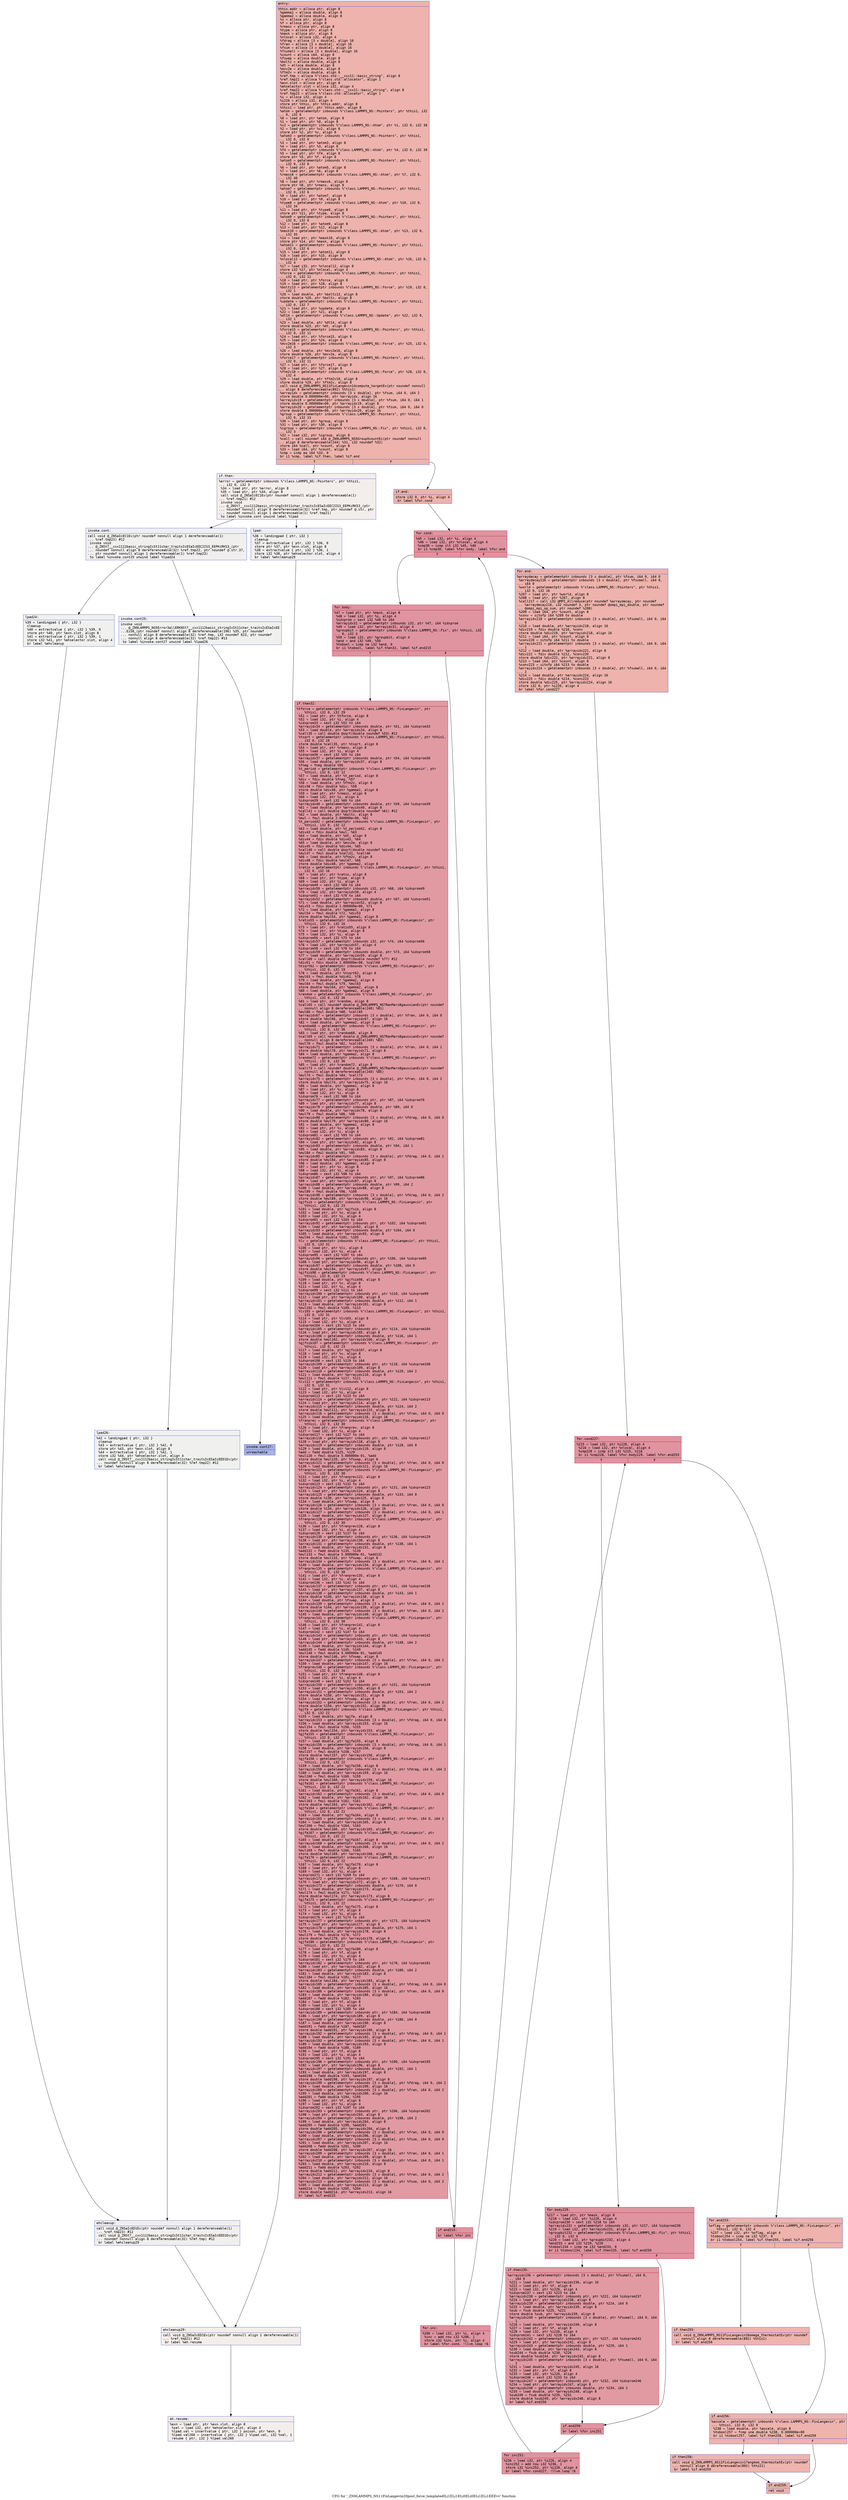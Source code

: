 digraph "CFG for '_ZN9LAMMPS_NS11FixLangevin20post_force_templatedILi1ELi1ELi0ELi0ELi1ELi1EEEvv' function" {
	label="CFG for '_ZN9LAMMPS_NS11FixLangevin20post_force_templatedILi1ELi1ELi0ELi0ELi1ELi1EEEvv' function";

	Node0x55e6b1e642b0 [shape=record,color="#3d50c3ff", style=filled, fillcolor="#d6524470" fontname="Courier",label="{entry:\l|  %this.addr = alloca ptr, align 8\l  %gamma1 = alloca double, align 8\l  %gamma2 = alloca double, align 8\l  %v = alloca ptr, align 8\l  %f = alloca ptr, align 8\l  %rmass = alloca ptr, align 8\l  %type = alloca ptr, align 8\l  %mask = alloca ptr, align 8\l  %nlocal = alloca i32, align 4\l  %fdrag = alloca [3 x double], align 16\l  %fran = alloca [3 x double], align 16\l  %fsum = alloca [3 x double], align 16\l  %fsumall = alloca [3 x double], align 16\l  %count = alloca i64, align 8\l  %fswap = alloca double, align 8\l  %boltz = alloca double, align 8\l  %dt = alloca double, align 8\l  %mvv2e = alloca double, align 8\l  %ftm2v = alloca double, align 8\l  %ref.tmp = alloca %\"class.std::__cxx11::basic_string\", align 8\l  %ref.tmp21 = alloca %\"class.std::allocator\", align 1\l  %exn.slot = alloca ptr, align 8\l  %ehselector.slot = alloca i32, align 4\l  %ref.tmp22 = alloca %\"class.std::__cxx11::basic_string\", align 8\l  %ref.tmp23 = alloca %\"class.std::allocator\", align 1\l  %i = alloca i32, align 4\l  %i226 = alloca i32, align 4\l  store ptr %this, ptr %this.addr, align 8\l  %this1 = load ptr, ptr %this.addr, align 8\l  %atom = getelementptr inbounds %\"class.LAMMPS_NS::Pointers\", ptr %this1, i32\l... 0, i32 6\l  %0 = load ptr, ptr %atom, align 8\l  %1 = load ptr, ptr %0, align 8\l  %v2 = getelementptr inbounds %\"class.LAMMPS_NS::Atom\", ptr %1, i32 0, i32 38\l  %2 = load ptr, ptr %v2, align 8\l  store ptr %2, ptr %v, align 8\l  %atom3 = getelementptr inbounds %\"class.LAMMPS_NS::Pointers\", ptr %this1,\l... i32 0, i32 6\l  %3 = load ptr, ptr %atom3, align 8\l  %4 = load ptr, ptr %3, align 8\l  %f4 = getelementptr inbounds %\"class.LAMMPS_NS::Atom\", ptr %4, i32 0, i32 39\l  %5 = load ptr, ptr %f4, align 8\l  store ptr %5, ptr %f, align 8\l  %atom5 = getelementptr inbounds %\"class.LAMMPS_NS::Pointers\", ptr %this1,\l... i32 0, i32 6\l  %6 = load ptr, ptr %atom5, align 8\l  %7 = load ptr, ptr %6, align 8\l  %rmass6 = getelementptr inbounds %\"class.LAMMPS_NS::Atom\", ptr %7, i32 0,\l... i32 40\l  %8 = load ptr, ptr %rmass6, align 8\l  store ptr %8, ptr %rmass, align 8\l  %atom7 = getelementptr inbounds %\"class.LAMMPS_NS::Pointers\", ptr %this1,\l... i32 0, i32 6\l  %9 = load ptr, ptr %atom7, align 8\l  %10 = load ptr, ptr %9, align 8\l  %type8 = getelementptr inbounds %\"class.LAMMPS_NS::Atom\", ptr %10, i32 0,\l... i32 34\l  %11 = load ptr, ptr %type8, align 8\l  store ptr %11, ptr %type, align 8\l  %atom9 = getelementptr inbounds %\"class.LAMMPS_NS::Pointers\", ptr %this1,\l... i32 0, i32 6\l  %12 = load ptr, ptr %atom9, align 8\l  %13 = load ptr, ptr %12, align 8\l  %mask10 = getelementptr inbounds %\"class.LAMMPS_NS::Atom\", ptr %13, i32 0,\l... i32 35\l  %14 = load ptr, ptr %mask10, align 8\l  store ptr %14, ptr %mask, align 8\l  %atom11 = getelementptr inbounds %\"class.LAMMPS_NS::Pointers\", ptr %this1,\l... i32 0, i32 6\l  %15 = load ptr, ptr %atom11, align 8\l  %16 = load ptr, ptr %15, align 8\l  %nlocal12 = getelementptr inbounds %\"class.LAMMPS_NS::Atom\", ptr %16, i32 0,\l... i32 4\l  %17 = load i32, ptr %nlocal12, align 8\l  store i32 %17, ptr %nlocal, align 4\l  %force = getelementptr inbounds %\"class.LAMMPS_NS::Pointers\", ptr %this1,\l... i32 0, i32 11\l  %18 = load ptr, ptr %force, align 8\l  %19 = load ptr, ptr %18, align 8\l  %boltz13 = getelementptr inbounds %\"class.LAMMPS_NS::Force\", ptr %19, i32 0,\l... i32 1\l  %20 = load double, ptr %boltz13, align 8\l  store double %20, ptr %boltz, align 8\l  %update = getelementptr inbounds %\"class.LAMMPS_NS::Pointers\", ptr %this1,\l... i32 0, i32 7\l  %21 = load ptr, ptr %update, align 8\l  %22 = load ptr, ptr %21, align 8\l  %dt14 = getelementptr inbounds %\"class.LAMMPS_NS::Update\", ptr %22, i32 0,\l... i32 1\l  %23 = load double, ptr %dt14, align 8\l  store double %23, ptr %dt, align 8\l  %force15 = getelementptr inbounds %\"class.LAMMPS_NS::Pointers\", ptr %this1,\l... i32 0, i32 11\l  %24 = load ptr, ptr %force15, align 8\l  %25 = load ptr, ptr %24, align 8\l  %mvv2e16 = getelementptr inbounds %\"class.LAMMPS_NS::Force\", ptr %25, i32 0,\l... i32 3\l  %26 = load double, ptr %mvv2e16, align 8\l  store double %26, ptr %mvv2e, align 8\l  %force17 = getelementptr inbounds %\"class.LAMMPS_NS::Pointers\", ptr %this1,\l... i32 0, i32 11\l  %27 = load ptr, ptr %force17, align 8\l  %28 = load ptr, ptr %27, align 8\l  %ftm2v18 = getelementptr inbounds %\"class.LAMMPS_NS::Force\", ptr %28, i32 0,\l... i32 4\l  %29 = load double, ptr %ftm2v18, align 8\l  store double %29, ptr %ftm2v, align 8\l  call void @_ZN9LAMMPS_NS11FixLangevin14compute_targetEv(ptr noundef nonnull\l... align 8 dereferenceable(892) %this1)\l  %arrayidx = getelementptr inbounds [3 x double], ptr %fsum, i64 0, i64 2\l  store double 0.000000e+00, ptr %arrayidx, align 16\l  %arrayidx19 = getelementptr inbounds [3 x double], ptr %fsum, i64 0, i64 1\l  store double 0.000000e+00, ptr %arrayidx19, align 8\l  %arrayidx20 = getelementptr inbounds [3 x double], ptr %fsum, i64 0, i64 0\l  store double 0.000000e+00, ptr %arrayidx20, align 16\l  %group = getelementptr inbounds %\"class.LAMMPS_NS::Pointers\", ptr %this1,\l... i32 0, i32 13\l  %30 = load ptr, ptr %group, align 8\l  %31 = load ptr, ptr %30, align 8\l  %igroup = getelementptr inbounds %\"class.LAMMPS_NS::Fix\", ptr %this1, i32 0,\l... i32 3\l  %32 = load i32, ptr %igroup, align 8\l  %call = call noundef i64 @_ZN9LAMMPS_NS5Group5countEi(ptr noundef nonnull\l... align 8 dereferenceable(244) %31, i32 noundef %32)\l  store i64 %call, ptr %count, align 8\l  %33 = load i64, ptr %count, align 8\l  %cmp = icmp eq i64 %33, 0\l  br i1 %cmp, label %if.then, label %if.end\l|{<s0>T|<s1>F}}"];
	Node0x55e6b1e642b0:s0 -> Node0x55e6b1e6adf0[tooltip="entry -> if.then\nProbability 0.00%" ];
	Node0x55e6b1e642b0:s1 -> Node0x55e6b1e6ae60[tooltip="entry -> if.end\nProbability 100.00%" ];
	Node0x55e6b1e6adf0 [shape=record,color="#3d50c3ff", style=filled, fillcolor="#e5d8d170" fontname="Courier",label="{if.then:\l|  %error = getelementptr inbounds %\"class.LAMMPS_NS::Pointers\", ptr %this1,\l... i32 0, i32 3\l  %34 = load ptr, ptr %error, align 8\l  %35 = load ptr, ptr %34, align 8\l  call void @_ZNSaIcEC1Ev(ptr noundef nonnull align 1 dereferenceable(1)\l... %ref.tmp21) #12\l  invoke void\l... @_ZNSt7__cxx1112basic_stringIcSt11char_traitsIcESaIcEEC2IS3_EEPKcRKS3_(ptr\l... noundef nonnull align 8 dereferenceable(32) %ref.tmp, ptr noundef @.str, ptr\l... noundef nonnull align 1 dereferenceable(1) %ref.tmp21)\l          to label %invoke.cont unwind label %lpad\l}"];
	Node0x55e6b1e6adf0 -> Node0x55e6b1e6b2e0[tooltip="if.then -> invoke.cont\nProbability 50.00%" ];
	Node0x55e6b1e6adf0 -> Node0x55e6b1e6b330[tooltip="if.then -> lpad\nProbability 50.00%" ];
	Node0x55e6b1e6b2e0 [shape=record,color="#3d50c3ff", style=filled, fillcolor="#e0dbd870" fontname="Courier",label="{invoke.cont:\l|  call void @_ZNSaIcEC1Ev(ptr noundef nonnull align 1 dereferenceable(1)\l... %ref.tmp23) #12\l  invoke void\l... @_ZNSt7__cxx1112basic_stringIcSt11char_traitsIcESaIcEEC2IS3_EEPKcRKS3_(ptr\l... noundef nonnull align 8 dereferenceable(32) %ref.tmp22, ptr noundef @.str.37,\l... ptr noundef nonnull align 1 dereferenceable(1) %ref.tmp23)\l          to label %invoke.cont25 unwind label %lpad24\l}"];
	Node0x55e6b1e6b2e0 -> Node0x55e6b1e6b620[tooltip="invoke.cont -> invoke.cont25\nProbability 50.00%" ];
	Node0x55e6b1e6b2e0 -> Node0x55e6b1e6b670[tooltip="invoke.cont -> lpad24\nProbability 50.00%" ];
	Node0x55e6b1e6b620 [shape=record,color="#3d50c3ff", style=filled, fillcolor="#dedcdb70" fontname="Courier",label="{invoke.cont25:\l|  invoke void\l... @_ZN9LAMMPS_NS5Error3allERKNSt7__cxx1112basic_stringIcSt11char_traitsIcESaIcEE\l...EiS8_(ptr noundef nonnull align 8 dereferenceable(196) %35, ptr noundef\l... nonnull align 8 dereferenceable(32) %ref.tmp, i32 noundef 623, ptr noundef\l... nonnull align 8 dereferenceable(32) %ref.tmp22) #13\l          to label %invoke.cont27 unwind label %lpad26\l}"];
	Node0x55e6b1e6b620 -> Node0x55e6b1e6b5d0[tooltip="invoke.cont25 -> invoke.cont27\nProbability 0.00%" ];
	Node0x55e6b1e6b620 -> Node0x55e6b1e6b8a0[tooltip="invoke.cont25 -> lpad26\nProbability 100.00%" ];
	Node0x55e6b1e6b5d0 [shape=record,color="#3d50c3ff", style=filled, fillcolor="#3d50c370" fontname="Courier",label="{invoke.cont27:\l|  unreachable\l}"];
	Node0x55e6b1e6b330 [shape=record,color="#3d50c3ff", style=filled, fillcolor="#e0dbd870" fontname="Courier",label="{lpad:\l|  %36 = landingpad \{ ptr, i32 \}\l          cleanup\l  %37 = extractvalue \{ ptr, i32 \} %36, 0\l  store ptr %37, ptr %exn.slot, align 8\l  %38 = extractvalue \{ ptr, i32 \} %36, 1\l  store i32 %38, ptr %ehselector.slot, align 4\l  br label %ehcleanup29\l}"];
	Node0x55e6b1e6b330 -> Node0x55e6b1e6bda0[tooltip="lpad -> ehcleanup29\nProbability 100.00%" ];
	Node0x55e6b1e6b670 [shape=record,color="#3d50c3ff", style=filled, fillcolor="#dedcdb70" fontname="Courier",label="{lpad24:\l|  %39 = landingpad \{ ptr, i32 \}\l          cleanup\l  %40 = extractvalue \{ ptr, i32 \} %39, 0\l  store ptr %40, ptr %exn.slot, align 8\l  %41 = extractvalue \{ ptr, i32 \} %39, 1\l  store i32 %41, ptr %ehselector.slot, align 4\l  br label %ehcleanup\l}"];
	Node0x55e6b1e6b670 -> Node0x55e6b1e6c0f0[tooltip="lpad24 -> ehcleanup\nProbability 100.00%" ];
	Node0x55e6b1e6b8a0 [shape=record,color="#3d50c3ff", style=filled, fillcolor="#dedcdb70" fontname="Courier",label="{lpad26:\l|  %42 = landingpad \{ ptr, i32 \}\l          cleanup\l  %43 = extractvalue \{ ptr, i32 \} %42, 0\l  store ptr %43, ptr %exn.slot, align 8\l  %44 = extractvalue \{ ptr, i32 \} %42, 1\l  store i32 %44, ptr %ehselector.slot, align 4\l  call void @_ZNSt7__cxx1112basic_stringIcSt11char_traitsIcESaIcEED1Ev(ptr\l... noundef nonnull align 8 dereferenceable(32) %ref.tmp22) #12\l  br label %ehcleanup\l}"];
	Node0x55e6b1e6b8a0 -> Node0x55e6b1e6c0f0[tooltip="lpad26 -> ehcleanup\nProbability 100.00%" ];
	Node0x55e6b1e6c0f0 [shape=record,color="#3d50c3ff", style=filled, fillcolor="#e0dbd870" fontname="Courier",label="{ehcleanup:\l|  call void @_ZNSaIcED1Ev(ptr noundef nonnull align 1 dereferenceable(1)\l... %ref.tmp23) #12\l  call void @_ZNSt7__cxx1112basic_stringIcSt11char_traitsIcESaIcEED1Ev(ptr\l... noundef nonnull align 8 dereferenceable(32) %ref.tmp) #12\l  br label %ehcleanup29\l}"];
	Node0x55e6b1e6c0f0 -> Node0x55e6b1e6bda0[tooltip="ehcleanup -> ehcleanup29\nProbability 100.00%" ];
	Node0x55e6b1e6bda0 [shape=record,color="#3d50c3ff", style=filled, fillcolor="#e5d8d170" fontname="Courier",label="{ehcleanup29:\l|  call void @_ZNSaIcED1Ev(ptr noundef nonnull align 1 dereferenceable(1)\l... %ref.tmp21) #12\l  br label %eh.resume\l}"];
	Node0x55e6b1e6bda0 -> Node0x55e6b1e6c9a0[tooltip="ehcleanup29 -> eh.resume\nProbability 100.00%" ];
	Node0x55e6b1e6ae60 [shape=record,color="#3d50c3ff", style=filled, fillcolor="#d6524470" fontname="Courier",label="{if.end:\l|  store i32 0, ptr %i, align 4\l  br label %for.cond\l}"];
	Node0x55e6b1e6ae60 -> Node0x55e6b1e6cb00[tooltip="if.end -> for.cond\nProbability 100.00%" ];
	Node0x55e6b1e6cb00 [shape=record,color="#b70d28ff", style=filled, fillcolor="#b70d2870" fontname="Courier",label="{for.cond:\l|  %45 = load i32, ptr %i, align 4\l  %46 = load i32, ptr %nlocal, align 4\l  %cmp30 = icmp slt i32 %45, %46\l  br i1 %cmp30, label %for.body, label %for.end\l|{<s0>T|<s1>F}}"];
	Node0x55e6b1e6cb00:s0 -> Node0x55e6b1e6cd80[tooltip="for.cond -> for.body\nProbability 96.88%" ];
	Node0x55e6b1e6cb00:s1 -> Node0x55e6b1e6ce00[tooltip="for.cond -> for.end\nProbability 3.12%" ];
	Node0x55e6b1e6cd80 [shape=record,color="#b70d28ff", style=filled, fillcolor="#b70d2870" fontname="Courier",label="{for.body:\l|  %47 = load ptr, ptr %mask, align 8\l  %48 = load i32, ptr %i, align 4\l  %idxprom = sext i32 %48 to i64\l  %arrayidx31 = getelementptr inbounds i32, ptr %47, i64 %idxprom\l  %49 = load i32, ptr %arrayidx31, align 4\l  %groupbit = getelementptr inbounds %\"class.LAMMPS_NS::Fix\", ptr %this1, i32\l... 0, i32 4\l  %50 = load i32, ptr %groupbit, align 4\l  %and = and i32 %49, %50\l  %tobool = icmp ne i32 %and, 0\l  br i1 %tobool, label %if.then32, label %if.end215\l|{<s0>T|<s1>F}}"];
	Node0x55e6b1e6cd80:s0 -> Node0x55e6b1e6dce0[tooltip="for.body -> if.then32\nProbability 62.50%" ];
	Node0x55e6b1e6cd80:s1 -> Node0x55e6b1e6dd60[tooltip="for.body -> if.end215\nProbability 37.50%" ];
	Node0x55e6b1e6dce0 [shape=record,color="#b70d28ff", style=filled, fillcolor="#bb1b2c70" fontname="Courier",label="{if.then32:\l|  %tforce = getelementptr inbounds %\"class.LAMMPS_NS::FixLangevin\", ptr\l... %this1, i32 0, i32 29\l  %51 = load ptr, ptr %tforce, align 8\l  %52 = load i32, ptr %i, align 4\l  %idxprom33 = sext i32 %52 to i64\l  %arrayidx34 = getelementptr inbounds double, ptr %51, i64 %idxprom33\l  %53 = load double, ptr %arrayidx34, align 8\l  %call35 = call double @sqrt(double noundef %53) #12\l  %tsqrt = getelementptr inbounds %\"class.LAMMPS_NS::FixLangevin\", ptr %this1,\l... i32 0, i32 19\l  store double %call35, ptr %tsqrt, align 8\l  %54 = load ptr, ptr %rmass, align 8\l  %55 = load i32, ptr %i, align 4\l  %idxprom36 = sext i32 %55 to i64\l  %arrayidx37 = getelementptr inbounds double, ptr %54, i64 %idxprom36\l  %56 = load double, ptr %arrayidx37, align 8\l  %fneg = fneg double %56\l  %t_period = getelementptr inbounds %\"class.LAMMPS_NS::FixLangevin\", ptr\l... %this1, i32 0, i32 12\l  %57 = load double, ptr %t_period, align 8\l  %div = fdiv double %fneg, %57\l  %58 = load double, ptr %ftm2v, align 8\l  %div38 = fdiv double %div, %58\l  store double %div38, ptr %gamma1, align 8\l  %59 = load ptr, ptr %rmass, align 8\l  %60 = load i32, ptr %i, align 4\l  %idxprom39 = sext i32 %60 to i64\l  %arrayidx40 = getelementptr inbounds double, ptr %59, i64 %idxprom39\l  %61 = load double, ptr %arrayidx40, align 8\l  %call41 = call double @sqrt(double noundef %61) #12\l  %62 = load double, ptr %boltz, align 8\l  %mul = fmul double 2.000000e+00, %62\l  %t_period42 = getelementptr inbounds %\"class.LAMMPS_NS::FixLangevin\", ptr\l... %this1, i32 0, i32 12\l  %63 = load double, ptr %t_period42, align 8\l  %div43 = fdiv double %mul, %63\l  %64 = load double, ptr %dt, align 8\l  %div44 = fdiv double %div43, %64\l  %65 = load double, ptr %mvv2e, align 8\l  %div45 = fdiv double %div44, %65\l  %call46 = call double @sqrt(double noundef %div45) #12\l  %mul47 = fmul double %call41, %call46\l  %66 = load double, ptr %ftm2v, align 8\l  %div48 = fdiv double %mul47, %66\l  store double %div48, ptr %gamma2, align 8\l  %ratio = getelementptr inbounds %\"class.LAMMPS_NS::FixLangevin\", ptr %this1,\l... i32 0, i32 16\l  %67 = load ptr, ptr %ratio, align 8\l  %68 = load ptr, ptr %type, align 8\l  %69 = load i32, ptr %i, align 4\l  %idxprom49 = sext i32 %69 to i64\l  %arrayidx50 = getelementptr inbounds i32, ptr %68, i64 %idxprom49\l  %70 = load i32, ptr %arrayidx50, align 4\l  %idxprom51 = sext i32 %70 to i64\l  %arrayidx52 = getelementptr inbounds double, ptr %67, i64 %idxprom51\l  %71 = load double, ptr %arrayidx52, align 8\l  %div53 = fdiv double 1.000000e+00, %71\l  %72 = load double, ptr %gamma1, align 8\l  %mul54 = fmul double %72, %div53\l  store double %mul54, ptr %gamma1, align 8\l  %ratio55 = getelementptr inbounds %\"class.LAMMPS_NS::FixLangevin\", ptr\l... %this1, i32 0, i32 16\l  %73 = load ptr, ptr %ratio55, align 8\l  %74 = load ptr, ptr %type, align 8\l  %75 = load i32, ptr %i, align 4\l  %idxprom56 = sext i32 %75 to i64\l  %arrayidx57 = getelementptr inbounds i32, ptr %74, i64 %idxprom56\l  %76 = load i32, ptr %arrayidx57, align 4\l  %idxprom58 = sext i32 %76 to i64\l  %arrayidx59 = getelementptr inbounds double, ptr %73, i64 %idxprom58\l  %77 = load double, ptr %arrayidx59, align 8\l  %call60 = call double @sqrt(double noundef %77) #12\l  %div61 = fdiv double 1.000000e+00, %call60\l  %tsqrt62 = getelementptr inbounds %\"class.LAMMPS_NS::FixLangevin\", ptr\l... %this1, i32 0, i32 19\l  %78 = load double, ptr %tsqrt62, align 8\l  %mul63 = fmul double %div61, %78\l  %79 = load double, ptr %gamma2, align 8\l  %mul64 = fmul double %79, %mul63\l  store double %mul64, ptr %gamma2, align 8\l  %80 = load double, ptr %gamma2, align 8\l  %random = getelementptr inbounds %\"class.LAMMPS_NS::FixLangevin\", ptr\l... %this1, i32 0, i32 36\l  %81 = load ptr, ptr %random, align 8\l  %call65 = call noundef double @_ZN9LAMMPS_NS7RanMars8gaussianEv(ptr noundef\l... nonnull align 8 dereferenceable(240) %81)\l  %mul66 = fmul double %80, %call65\l  %arrayidx67 = getelementptr inbounds [3 x double], ptr %fran, i64 0, i64 0\l  store double %mul66, ptr %arrayidx67, align 16\l  %82 = load double, ptr %gamma2, align 8\l  %random68 = getelementptr inbounds %\"class.LAMMPS_NS::FixLangevin\", ptr\l... %this1, i32 0, i32 36\l  %83 = load ptr, ptr %random68, align 8\l  %call69 = call noundef double @_ZN9LAMMPS_NS7RanMars8gaussianEv(ptr noundef\l... nonnull align 8 dereferenceable(240) %83)\l  %mul70 = fmul double %82, %call69\l  %arrayidx71 = getelementptr inbounds [3 x double], ptr %fran, i64 0, i64 1\l  store double %mul70, ptr %arrayidx71, align 8\l  %84 = load double, ptr %gamma2, align 8\l  %random72 = getelementptr inbounds %\"class.LAMMPS_NS::FixLangevin\", ptr\l... %this1, i32 0, i32 36\l  %85 = load ptr, ptr %random72, align 8\l  %call73 = call noundef double @_ZN9LAMMPS_NS7RanMars8gaussianEv(ptr noundef\l... nonnull align 8 dereferenceable(240) %85)\l  %mul74 = fmul double %84, %call73\l  %arrayidx75 = getelementptr inbounds [3 x double], ptr %fran, i64 0, i64 2\l  store double %mul74, ptr %arrayidx75, align 16\l  %86 = load double, ptr %gamma1, align 8\l  %87 = load ptr, ptr %v, align 8\l  %88 = load i32, ptr %i, align 4\l  %idxprom76 = sext i32 %88 to i64\l  %arrayidx77 = getelementptr inbounds ptr, ptr %87, i64 %idxprom76\l  %89 = load ptr, ptr %arrayidx77, align 8\l  %arrayidx78 = getelementptr inbounds double, ptr %89, i64 0\l  %90 = load double, ptr %arrayidx78, align 8\l  %mul79 = fmul double %86, %90\l  %arrayidx80 = getelementptr inbounds [3 x double], ptr %fdrag, i64 0, i64 0\l  store double %mul79, ptr %arrayidx80, align 16\l  %91 = load double, ptr %gamma1, align 8\l  %92 = load ptr, ptr %v, align 8\l  %93 = load i32, ptr %i, align 4\l  %idxprom81 = sext i32 %93 to i64\l  %arrayidx82 = getelementptr inbounds ptr, ptr %92, i64 %idxprom81\l  %94 = load ptr, ptr %arrayidx82, align 8\l  %arrayidx83 = getelementptr inbounds double, ptr %94, i64 1\l  %95 = load double, ptr %arrayidx83, align 8\l  %mul84 = fmul double %91, %95\l  %arrayidx85 = getelementptr inbounds [3 x double], ptr %fdrag, i64 0, i64 1\l  store double %mul84, ptr %arrayidx85, align 8\l  %96 = load double, ptr %gamma1, align 8\l  %97 = load ptr, ptr %v, align 8\l  %98 = load i32, ptr %i, align 4\l  %idxprom86 = sext i32 %98 to i64\l  %arrayidx87 = getelementptr inbounds ptr, ptr %97, i64 %idxprom86\l  %99 = load ptr, ptr %arrayidx87, align 8\l  %arrayidx88 = getelementptr inbounds double, ptr %99, i64 2\l  %100 = load double, ptr %arrayidx88, align 8\l  %mul89 = fmul double %96, %100\l  %arrayidx90 = getelementptr inbounds [3 x double], ptr %fdrag, i64 0, i64 2\l  store double %mul89, ptr %arrayidx90, align 16\l  %gjfsib = getelementptr inbounds %\"class.LAMMPS_NS::FixLangevin\", ptr\l... %this1, i32 0, i32 23\l  %101 = load double, ptr %gjfsib, align 8\l  %102 = load ptr, ptr %v, align 8\l  %103 = load i32, ptr %i, align 4\l  %idxprom91 = sext i32 %103 to i64\l  %arrayidx92 = getelementptr inbounds ptr, ptr %102, i64 %idxprom91\l  %104 = load ptr, ptr %arrayidx92, align 8\l  %arrayidx93 = getelementptr inbounds double, ptr %104, i64 0\l  %105 = load double, ptr %arrayidx93, align 8\l  %mul94 = fmul double %101, %105\l  %lv = getelementptr inbounds %\"class.LAMMPS_NS::FixLangevin\", ptr %this1,\l... i32 0, i32 31\l  %106 = load ptr, ptr %lv, align 8\l  %107 = load i32, ptr %i, align 4\l  %idxprom95 = sext i32 %107 to i64\l  %arrayidx96 = getelementptr inbounds ptr, ptr %106, i64 %idxprom95\l  %108 = load ptr, ptr %arrayidx96, align 8\l  %arrayidx97 = getelementptr inbounds double, ptr %108, i64 0\l  store double %mul94, ptr %arrayidx97, align 8\l  %gjfsib98 = getelementptr inbounds %\"class.LAMMPS_NS::FixLangevin\", ptr\l... %this1, i32 0, i32 23\l  %109 = load double, ptr %gjfsib98, align 8\l  %110 = load ptr, ptr %v, align 8\l  %111 = load i32, ptr %i, align 4\l  %idxprom99 = sext i32 %111 to i64\l  %arrayidx100 = getelementptr inbounds ptr, ptr %110, i64 %idxprom99\l  %112 = load ptr, ptr %arrayidx100, align 8\l  %arrayidx101 = getelementptr inbounds double, ptr %112, i64 1\l  %113 = load double, ptr %arrayidx101, align 8\l  %mul102 = fmul double %109, %113\l  %lv103 = getelementptr inbounds %\"class.LAMMPS_NS::FixLangevin\", ptr %this1,\l... i32 0, i32 31\l  %114 = load ptr, ptr %lv103, align 8\l  %115 = load i32, ptr %i, align 4\l  %idxprom104 = sext i32 %115 to i64\l  %arrayidx105 = getelementptr inbounds ptr, ptr %114, i64 %idxprom104\l  %116 = load ptr, ptr %arrayidx105, align 8\l  %arrayidx106 = getelementptr inbounds double, ptr %116, i64 1\l  store double %mul102, ptr %arrayidx106, align 8\l  %gjfsib107 = getelementptr inbounds %\"class.LAMMPS_NS::FixLangevin\", ptr\l... %this1, i32 0, i32 23\l  %117 = load double, ptr %gjfsib107, align 8\l  %118 = load ptr, ptr %v, align 8\l  %119 = load i32, ptr %i, align 4\l  %idxprom108 = sext i32 %119 to i64\l  %arrayidx109 = getelementptr inbounds ptr, ptr %118, i64 %idxprom108\l  %120 = load ptr, ptr %arrayidx109, align 8\l  %arrayidx110 = getelementptr inbounds double, ptr %120, i64 2\l  %121 = load double, ptr %arrayidx110, align 8\l  %mul111 = fmul double %117, %121\l  %lv112 = getelementptr inbounds %\"class.LAMMPS_NS::FixLangevin\", ptr %this1,\l... i32 0, i32 31\l  %122 = load ptr, ptr %lv112, align 8\l  %123 = load i32, ptr %i, align 4\l  %idxprom113 = sext i32 %123 to i64\l  %arrayidx114 = getelementptr inbounds ptr, ptr %122, i64 %idxprom113\l  %124 = load ptr, ptr %arrayidx114, align 8\l  %arrayidx115 = getelementptr inbounds double, ptr %124, i64 2\l  store double %mul111, ptr %arrayidx115, align 8\l  %arrayidx116 = getelementptr inbounds [3 x double], ptr %fran, i64 0, i64 0\l  %125 = load double, ptr %arrayidx116, align 16\l  %franprev = getelementptr inbounds %\"class.LAMMPS_NS::FixLangevin\", ptr\l... %this1, i32 0, i32 30\l  %126 = load ptr, ptr %franprev, align 8\l  %127 = load i32, ptr %i, align 4\l  %idxprom117 = sext i32 %127 to i64\l  %arrayidx118 = getelementptr inbounds ptr, ptr %126, i64 %idxprom117\l  %128 = load ptr, ptr %arrayidx118, align 8\l  %arrayidx119 = getelementptr inbounds double, ptr %128, i64 0\l  %129 = load double, ptr %arrayidx119, align 8\l  %add = fadd double %125, %129\l  %mul120 = fmul double 5.000000e-01, %add\l  store double %mul120, ptr %fswap, align 8\l  %arrayidx121 = getelementptr inbounds [3 x double], ptr %fran, i64 0, i64 0\l  %130 = load double, ptr %arrayidx121, align 16\l  %franprev122 = getelementptr inbounds %\"class.LAMMPS_NS::FixLangevin\", ptr\l... %this1, i32 0, i32 30\l  %131 = load ptr, ptr %franprev122, align 8\l  %132 = load i32, ptr %i, align 4\l  %idxprom123 = sext i32 %132 to i64\l  %arrayidx124 = getelementptr inbounds ptr, ptr %131, i64 %idxprom123\l  %133 = load ptr, ptr %arrayidx124, align 8\l  %arrayidx125 = getelementptr inbounds double, ptr %133, i64 0\l  store double %130, ptr %arrayidx125, align 8\l  %134 = load double, ptr %fswap, align 8\l  %arrayidx126 = getelementptr inbounds [3 x double], ptr %fran, i64 0, i64 0\l  store double %134, ptr %arrayidx126, align 16\l  %arrayidx127 = getelementptr inbounds [3 x double], ptr %fran, i64 0, i64 1\l  %135 = load double, ptr %arrayidx127, align 8\l  %franprev128 = getelementptr inbounds %\"class.LAMMPS_NS::FixLangevin\", ptr\l... %this1, i32 0, i32 30\l  %136 = load ptr, ptr %franprev128, align 8\l  %137 = load i32, ptr %i, align 4\l  %idxprom129 = sext i32 %137 to i64\l  %arrayidx130 = getelementptr inbounds ptr, ptr %136, i64 %idxprom129\l  %138 = load ptr, ptr %arrayidx130, align 8\l  %arrayidx131 = getelementptr inbounds double, ptr %138, i64 1\l  %139 = load double, ptr %arrayidx131, align 8\l  %add132 = fadd double %135, %139\l  %mul133 = fmul double 5.000000e-01, %add132\l  store double %mul133, ptr %fswap, align 8\l  %arrayidx134 = getelementptr inbounds [3 x double], ptr %fran, i64 0, i64 1\l  %140 = load double, ptr %arrayidx134, align 8\l  %franprev135 = getelementptr inbounds %\"class.LAMMPS_NS::FixLangevin\", ptr\l... %this1, i32 0, i32 30\l  %141 = load ptr, ptr %franprev135, align 8\l  %142 = load i32, ptr %i, align 4\l  %idxprom136 = sext i32 %142 to i64\l  %arrayidx137 = getelementptr inbounds ptr, ptr %141, i64 %idxprom136\l  %143 = load ptr, ptr %arrayidx137, align 8\l  %arrayidx138 = getelementptr inbounds double, ptr %143, i64 1\l  store double %140, ptr %arrayidx138, align 8\l  %144 = load double, ptr %fswap, align 8\l  %arrayidx139 = getelementptr inbounds [3 x double], ptr %fran, i64 0, i64 1\l  store double %144, ptr %arrayidx139, align 8\l  %arrayidx140 = getelementptr inbounds [3 x double], ptr %fran, i64 0, i64 2\l  %145 = load double, ptr %arrayidx140, align 16\l  %franprev141 = getelementptr inbounds %\"class.LAMMPS_NS::FixLangevin\", ptr\l... %this1, i32 0, i32 30\l  %146 = load ptr, ptr %franprev141, align 8\l  %147 = load i32, ptr %i, align 4\l  %idxprom142 = sext i32 %147 to i64\l  %arrayidx143 = getelementptr inbounds ptr, ptr %146, i64 %idxprom142\l  %148 = load ptr, ptr %arrayidx143, align 8\l  %arrayidx144 = getelementptr inbounds double, ptr %148, i64 2\l  %149 = load double, ptr %arrayidx144, align 8\l  %add145 = fadd double %145, %149\l  %mul146 = fmul double 5.000000e-01, %add145\l  store double %mul146, ptr %fswap, align 8\l  %arrayidx147 = getelementptr inbounds [3 x double], ptr %fran, i64 0, i64 2\l  %150 = load double, ptr %arrayidx147, align 16\l  %franprev148 = getelementptr inbounds %\"class.LAMMPS_NS::FixLangevin\", ptr\l... %this1, i32 0, i32 30\l  %151 = load ptr, ptr %franprev148, align 8\l  %152 = load i32, ptr %i, align 4\l  %idxprom149 = sext i32 %152 to i64\l  %arrayidx150 = getelementptr inbounds ptr, ptr %151, i64 %idxprom149\l  %153 = load ptr, ptr %arrayidx150, align 8\l  %arrayidx151 = getelementptr inbounds double, ptr %153, i64 2\l  store double %150, ptr %arrayidx151, align 8\l  %154 = load double, ptr %fswap, align 8\l  %arrayidx152 = getelementptr inbounds [3 x double], ptr %fran, i64 0, i64 2\l  store double %154, ptr %arrayidx152, align 16\l  %gjfa = getelementptr inbounds %\"class.LAMMPS_NS::FixLangevin\", ptr %this1,\l... i32 0, i32 22\l  %155 = load double, ptr %gjfa, align 8\l  %arrayidx153 = getelementptr inbounds [3 x double], ptr %fdrag, i64 0, i64 0\l  %156 = load double, ptr %arrayidx153, align 16\l  %mul154 = fmul double %156, %155\l  store double %mul154, ptr %arrayidx153, align 16\l  %gjfa155 = getelementptr inbounds %\"class.LAMMPS_NS::FixLangevin\", ptr\l... %this1, i32 0, i32 22\l  %157 = load double, ptr %gjfa155, align 8\l  %arrayidx156 = getelementptr inbounds [3 x double], ptr %fdrag, i64 0, i64 1\l  %158 = load double, ptr %arrayidx156, align 8\l  %mul157 = fmul double %158, %157\l  store double %mul157, ptr %arrayidx156, align 8\l  %gjfa158 = getelementptr inbounds %\"class.LAMMPS_NS::FixLangevin\", ptr\l... %this1, i32 0, i32 22\l  %159 = load double, ptr %gjfa158, align 8\l  %arrayidx159 = getelementptr inbounds [3 x double], ptr %fdrag, i64 0, i64 2\l  %160 = load double, ptr %arrayidx159, align 16\l  %mul160 = fmul double %160, %159\l  store double %mul160, ptr %arrayidx159, align 16\l  %gjfa161 = getelementptr inbounds %\"class.LAMMPS_NS::FixLangevin\", ptr\l... %this1, i32 0, i32 22\l  %161 = load double, ptr %gjfa161, align 8\l  %arrayidx162 = getelementptr inbounds [3 x double], ptr %fran, i64 0, i64 0\l  %162 = load double, ptr %arrayidx162, align 16\l  %mul163 = fmul double %162, %161\l  store double %mul163, ptr %arrayidx162, align 16\l  %gjfa164 = getelementptr inbounds %\"class.LAMMPS_NS::FixLangevin\", ptr\l... %this1, i32 0, i32 22\l  %163 = load double, ptr %gjfa164, align 8\l  %arrayidx165 = getelementptr inbounds [3 x double], ptr %fran, i64 0, i64 1\l  %164 = load double, ptr %arrayidx165, align 8\l  %mul166 = fmul double %164, %163\l  store double %mul166, ptr %arrayidx165, align 8\l  %gjfa167 = getelementptr inbounds %\"class.LAMMPS_NS::FixLangevin\", ptr\l... %this1, i32 0, i32 22\l  %165 = load double, ptr %gjfa167, align 8\l  %arrayidx168 = getelementptr inbounds [3 x double], ptr %fran, i64 0, i64 2\l  %166 = load double, ptr %arrayidx168, align 16\l  %mul169 = fmul double %166, %165\l  store double %mul169, ptr %arrayidx168, align 16\l  %gjfa170 = getelementptr inbounds %\"class.LAMMPS_NS::FixLangevin\", ptr\l... %this1, i32 0, i32 22\l  %167 = load double, ptr %gjfa170, align 8\l  %168 = load ptr, ptr %f, align 8\l  %169 = load i32, ptr %i, align 4\l  %idxprom171 = sext i32 %169 to i64\l  %arrayidx172 = getelementptr inbounds ptr, ptr %168, i64 %idxprom171\l  %170 = load ptr, ptr %arrayidx172, align 8\l  %arrayidx173 = getelementptr inbounds double, ptr %170, i64 0\l  %171 = load double, ptr %arrayidx173, align 8\l  %mul174 = fmul double %171, %167\l  store double %mul174, ptr %arrayidx173, align 8\l  %gjfa175 = getelementptr inbounds %\"class.LAMMPS_NS::FixLangevin\", ptr\l... %this1, i32 0, i32 22\l  %172 = load double, ptr %gjfa175, align 8\l  %173 = load ptr, ptr %f, align 8\l  %174 = load i32, ptr %i, align 4\l  %idxprom176 = sext i32 %174 to i64\l  %arrayidx177 = getelementptr inbounds ptr, ptr %173, i64 %idxprom176\l  %175 = load ptr, ptr %arrayidx177, align 8\l  %arrayidx178 = getelementptr inbounds double, ptr %175, i64 1\l  %176 = load double, ptr %arrayidx178, align 8\l  %mul179 = fmul double %176, %172\l  store double %mul179, ptr %arrayidx178, align 8\l  %gjfa180 = getelementptr inbounds %\"class.LAMMPS_NS::FixLangevin\", ptr\l... %this1, i32 0, i32 22\l  %177 = load double, ptr %gjfa180, align 8\l  %178 = load ptr, ptr %f, align 8\l  %179 = load i32, ptr %i, align 4\l  %idxprom181 = sext i32 %179 to i64\l  %arrayidx182 = getelementptr inbounds ptr, ptr %178, i64 %idxprom181\l  %180 = load ptr, ptr %arrayidx182, align 8\l  %arrayidx183 = getelementptr inbounds double, ptr %180, i64 2\l  %181 = load double, ptr %arrayidx183, align 8\l  %mul184 = fmul double %181, %177\l  store double %mul184, ptr %arrayidx183, align 8\l  %arrayidx185 = getelementptr inbounds [3 x double], ptr %fdrag, i64 0, i64 0\l  %182 = load double, ptr %arrayidx185, align 16\l  %arrayidx186 = getelementptr inbounds [3 x double], ptr %fran, i64 0, i64 0\l  %183 = load double, ptr %arrayidx186, align 16\l  %add187 = fadd double %182, %183\l  %184 = load ptr, ptr %f, align 8\l  %185 = load i32, ptr %i, align 4\l  %idxprom188 = sext i32 %185 to i64\l  %arrayidx189 = getelementptr inbounds ptr, ptr %184, i64 %idxprom188\l  %186 = load ptr, ptr %arrayidx189, align 8\l  %arrayidx190 = getelementptr inbounds double, ptr %186, i64 0\l  %187 = load double, ptr %arrayidx190, align 8\l  %add191 = fadd double %187, %add187\l  store double %add191, ptr %arrayidx190, align 8\l  %arrayidx192 = getelementptr inbounds [3 x double], ptr %fdrag, i64 0, i64 1\l  %188 = load double, ptr %arrayidx192, align 8\l  %arrayidx193 = getelementptr inbounds [3 x double], ptr %fran, i64 0, i64 1\l  %189 = load double, ptr %arrayidx193, align 8\l  %add194 = fadd double %188, %189\l  %190 = load ptr, ptr %f, align 8\l  %191 = load i32, ptr %i, align 4\l  %idxprom195 = sext i32 %191 to i64\l  %arrayidx196 = getelementptr inbounds ptr, ptr %190, i64 %idxprom195\l  %192 = load ptr, ptr %arrayidx196, align 8\l  %arrayidx197 = getelementptr inbounds double, ptr %192, i64 1\l  %193 = load double, ptr %arrayidx197, align 8\l  %add198 = fadd double %193, %add194\l  store double %add198, ptr %arrayidx197, align 8\l  %arrayidx199 = getelementptr inbounds [3 x double], ptr %fdrag, i64 0, i64 2\l  %194 = load double, ptr %arrayidx199, align 16\l  %arrayidx200 = getelementptr inbounds [3 x double], ptr %fran, i64 0, i64 2\l  %195 = load double, ptr %arrayidx200, align 16\l  %add201 = fadd double %194, %195\l  %196 = load ptr, ptr %f, align 8\l  %197 = load i32, ptr %i, align 4\l  %idxprom202 = sext i32 %197 to i64\l  %arrayidx203 = getelementptr inbounds ptr, ptr %196, i64 %idxprom202\l  %198 = load ptr, ptr %arrayidx203, align 8\l  %arrayidx204 = getelementptr inbounds double, ptr %198, i64 2\l  %199 = load double, ptr %arrayidx204, align 8\l  %add205 = fadd double %199, %add201\l  store double %add205, ptr %arrayidx204, align 8\l  %arrayidx206 = getelementptr inbounds [3 x double], ptr %fran, i64 0, i64 0\l  %200 = load double, ptr %arrayidx206, align 16\l  %arrayidx207 = getelementptr inbounds [3 x double], ptr %fsum, i64 0, i64 0\l  %201 = load double, ptr %arrayidx207, align 16\l  %add208 = fadd double %201, %200\l  store double %add208, ptr %arrayidx207, align 16\l  %arrayidx209 = getelementptr inbounds [3 x double], ptr %fran, i64 0, i64 1\l  %202 = load double, ptr %arrayidx209, align 8\l  %arrayidx210 = getelementptr inbounds [3 x double], ptr %fsum, i64 0, i64 1\l  %203 = load double, ptr %arrayidx210, align 8\l  %add211 = fadd double %203, %202\l  store double %add211, ptr %arrayidx210, align 8\l  %arrayidx212 = getelementptr inbounds [3 x double], ptr %fran, i64 0, i64 2\l  %204 = load double, ptr %arrayidx212, align 16\l  %arrayidx213 = getelementptr inbounds [3 x double], ptr %fsum, i64 0, i64 2\l  %205 = load double, ptr %arrayidx213, align 16\l  %add214 = fadd double %205, %204\l  store double %add214, ptr %arrayidx213, align 16\l  br label %if.end215\l}"];
	Node0x55e6b1e6dce0 -> Node0x55e6b1e6dd60[tooltip="if.then32 -> if.end215\nProbability 100.00%" ];
	Node0x55e6b1e6dd60 [shape=record,color="#b70d28ff", style=filled, fillcolor="#b70d2870" fontname="Courier",label="{if.end215:\l|  br label %for.inc\l}"];
	Node0x55e6b1e6dd60 -> Node0x55e6b1e80aa0[tooltip="if.end215 -> for.inc\nProbability 100.00%" ];
	Node0x55e6b1e80aa0 [shape=record,color="#b70d28ff", style=filled, fillcolor="#b70d2870" fontname="Courier",label="{for.inc:\l|  %206 = load i32, ptr %i, align 4\l  %inc = add nsw i32 %206, 1\l  store i32 %inc, ptr %i, align 4\l  br label %for.cond, !llvm.loop !6\l}"];
	Node0x55e6b1e80aa0 -> Node0x55e6b1e6cb00[tooltip="for.inc -> for.cond\nProbability 100.00%" ];
	Node0x55e6b1e6ce00 [shape=record,color="#3d50c3ff", style=filled, fillcolor="#d6524470" fontname="Courier",label="{for.end:\l|  %arraydecay = getelementptr inbounds [3 x double], ptr %fsum, i64 0, i64 0\l  %arraydecay216 = getelementptr inbounds [3 x double], ptr %fsumall, i64 0,\l... i64 0\l  %world = getelementptr inbounds %\"class.LAMMPS_NS::Pointers\", ptr %this1,\l... i32 0, i32 16\l  %207 = load ptr, ptr %world, align 8\l  %208 = load ptr, ptr %207, align 8\l  %call217 = call i32 @MPI_Allreduce(ptr noundef %arraydecay, ptr noundef\l... %arraydecay216, i32 noundef 3, ptr noundef @ompi_mpi_double, ptr noundef\l... @ompi_mpi_op_sum, ptr noundef %208)\l  %209 = load i64, ptr %count, align 8\l  %conv = sitofp i64 %209 to double\l  %arrayidx218 = getelementptr inbounds [3 x double], ptr %fsumall, i64 0, i64\l... 0\l  %210 = load double, ptr %arrayidx218, align 16\l  %div219 = fdiv double %210, %conv\l  store double %div219, ptr %arrayidx218, align 16\l  %211 = load i64, ptr %count, align 8\l  %conv220 = sitofp i64 %211 to double\l  %arrayidx221 = getelementptr inbounds [3 x double], ptr %fsumall, i64 0, i64\l... 1\l  %212 = load double, ptr %arrayidx221, align 8\l  %div222 = fdiv double %212, %conv220\l  store double %div222, ptr %arrayidx221, align 8\l  %213 = load i64, ptr %count, align 8\l  %conv223 = sitofp i64 %213 to double\l  %arrayidx224 = getelementptr inbounds [3 x double], ptr %fsumall, i64 0, i64\l... 2\l  %214 = load double, ptr %arrayidx224, align 16\l  %div225 = fdiv double %214, %conv223\l  store double %div225, ptr %arrayidx224, align 16\l  store i32 0, ptr %i226, align 4\l  br label %for.cond227\l}"];
	Node0x55e6b1e6ce00 -> Node0x55e6b1e82010[tooltip="for.end -> for.cond227\nProbability 100.00%" ];
	Node0x55e6b1e82010 [shape=record,color="#b70d28ff", style=filled, fillcolor="#b70d2870" fontname="Courier",label="{for.cond227:\l|  %215 = load i32, ptr %i226, align 4\l  %216 = load i32, ptr %nlocal, align 4\l  %cmp228 = icmp slt i32 %215, %216\l  br i1 %cmp228, label %for.body229, label %for.end253\l|{<s0>T|<s1>F}}"];
	Node0x55e6b1e82010:s0 -> Node0x55e6b1e822b0[tooltip="for.cond227 -> for.body229\nProbability 96.88%" ];
	Node0x55e6b1e82010:s1 -> Node0x55e6b1e82330[tooltip="for.cond227 -> for.end253\nProbability 3.12%" ];
	Node0x55e6b1e822b0 [shape=record,color="#b70d28ff", style=filled, fillcolor="#b70d2870" fontname="Courier",label="{for.body229:\l|  %217 = load ptr, ptr %mask, align 8\l  %218 = load i32, ptr %i226, align 4\l  %idxprom230 = sext i32 %218 to i64\l  %arrayidx231 = getelementptr inbounds i32, ptr %217, i64 %idxprom230\l  %219 = load i32, ptr %arrayidx231, align 4\l  %groupbit232 = getelementptr inbounds %\"class.LAMMPS_NS::Fix\", ptr %this1,\l... i32 0, i32 4\l  %220 = load i32, ptr %groupbit232, align 4\l  %and233 = and i32 %219, %220\l  %tobool234 = icmp ne i32 %and233, 0\l  br i1 %tobool234, label %if.then235, label %if.end250\l|{<s0>T|<s1>F}}"];
	Node0x55e6b1e822b0:s0 -> Node0x55e6b1e82a30[tooltip="for.body229 -> if.then235\nProbability 62.50%" ];
	Node0x55e6b1e822b0:s1 -> Node0x55e6b1e82ab0[tooltip="for.body229 -> if.end250\nProbability 37.50%" ];
	Node0x55e6b1e82a30 [shape=record,color="#b70d28ff", style=filled, fillcolor="#bb1b2c70" fontname="Courier",label="{if.then235:\l|  %arrayidx236 = getelementptr inbounds [3 x double], ptr %fsumall, i64 0,\l... i64 0\l  %221 = load double, ptr %arrayidx236, align 16\l  %222 = load ptr, ptr %f, align 8\l  %223 = load i32, ptr %i226, align 4\l  %idxprom237 = sext i32 %223 to i64\l  %arrayidx238 = getelementptr inbounds ptr, ptr %222, i64 %idxprom237\l  %224 = load ptr, ptr %arrayidx238, align 8\l  %arrayidx239 = getelementptr inbounds double, ptr %224, i64 0\l  %225 = load double, ptr %arrayidx239, align 8\l  %sub = fsub double %225, %221\l  store double %sub, ptr %arrayidx239, align 8\l  %arrayidx240 = getelementptr inbounds [3 x double], ptr %fsumall, i64 0, i64\l... 1\l  %226 = load double, ptr %arrayidx240, align 8\l  %227 = load ptr, ptr %f, align 8\l  %228 = load i32, ptr %i226, align 4\l  %idxprom241 = sext i32 %228 to i64\l  %arrayidx242 = getelementptr inbounds ptr, ptr %227, i64 %idxprom241\l  %229 = load ptr, ptr %arrayidx242, align 8\l  %arrayidx243 = getelementptr inbounds double, ptr %229, i64 1\l  %230 = load double, ptr %arrayidx243, align 8\l  %sub244 = fsub double %230, %226\l  store double %sub244, ptr %arrayidx243, align 8\l  %arrayidx245 = getelementptr inbounds [3 x double], ptr %fsumall, i64 0, i64\l... 2\l  %231 = load double, ptr %arrayidx245, align 16\l  %232 = load ptr, ptr %f, align 8\l  %233 = load i32, ptr %i226, align 4\l  %idxprom246 = sext i32 %233 to i64\l  %arrayidx247 = getelementptr inbounds ptr, ptr %232, i64 %idxprom246\l  %234 = load ptr, ptr %arrayidx247, align 8\l  %arrayidx248 = getelementptr inbounds double, ptr %234, i64 2\l  %235 = load double, ptr %arrayidx248, align 8\l  %sub249 = fsub double %235, %231\l  store double %sub249, ptr %arrayidx248, align 8\l  br label %if.end250\l}"];
	Node0x55e6b1e82a30 -> Node0x55e6b1e82ab0[tooltip="if.then235 -> if.end250\nProbability 100.00%" ];
	Node0x55e6b1e82ab0 [shape=record,color="#b70d28ff", style=filled, fillcolor="#b70d2870" fontname="Courier",label="{if.end250:\l|  br label %for.inc251\l}"];
	Node0x55e6b1e82ab0 -> Node0x55e6b1e84150[tooltip="if.end250 -> for.inc251\nProbability 100.00%" ];
	Node0x55e6b1e84150 [shape=record,color="#b70d28ff", style=filled, fillcolor="#b70d2870" fontname="Courier",label="{for.inc251:\l|  %236 = load i32, ptr %i226, align 4\l  %inc252 = add nsw i32 %236, 1\l  store i32 %inc252, ptr %i226, align 4\l  br label %for.cond227, !llvm.loop !8\l}"];
	Node0x55e6b1e84150 -> Node0x55e6b1e82010[tooltip="for.inc251 -> for.cond227\nProbability 100.00%" ];
	Node0x55e6b1e82330 [shape=record,color="#3d50c3ff", style=filled, fillcolor="#d6524470" fontname="Courier",label="{for.end253:\l|  %oflag = getelementptr inbounds %\"class.LAMMPS_NS::FixLangevin\", ptr\l... %this1, i32 0, i32 4\l  %237 = load i32, ptr %oflag, align 4\l  %tobool254 = icmp ne i32 %237, 0\l  br i1 %tobool254, label %if.then255, label %if.end256\l|{<s0>T|<s1>F}}"];
	Node0x55e6b1e82330:s0 -> Node0x55e6b1e847f0[tooltip="for.end253 -> if.then255\nProbability 62.50%" ];
	Node0x55e6b1e82330:s1 -> Node0x55e6b1e84870[tooltip="for.end253 -> if.end256\nProbability 37.50%" ];
	Node0x55e6b1e847f0 [shape=record,color="#3d50c3ff", style=filled, fillcolor="#d8564670" fontname="Courier",label="{if.then255:\l|  call void @_ZN9LAMMPS_NS11FixLangevin16omega_thermostatEv(ptr noundef\l... nonnull align 8 dereferenceable(892) %this1)\l  br label %if.end256\l}"];
	Node0x55e6b1e847f0 -> Node0x55e6b1e84870[tooltip="if.then255 -> if.end256\nProbability 100.00%" ];
	Node0x55e6b1e84870 [shape=record,color="#3d50c3ff", style=filled, fillcolor="#d6524470" fontname="Courier",label="{if.end256:\l|  %ascale = getelementptr inbounds %\"class.LAMMPS_NS::FixLangevin\", ptr\l... %this1, i32 0, i32 9\l  %238 = load double, ptr %ascale, align 8\l  %tobool257 = fcmp une double %238, 0.000000e+00\l  br i1 %tobool257, label %if.then258, label %if.end259\l|{<s0>T|<s1>F}}"];
	Node0x55e6b1e84870:s0 -> Node0x55e6b1e84da0[tooltip="if.end256 -> if.then258\nProbability 62.50%" ];
	Node0x55e6b1e84870:s1 -> Node0x55e6b1e84e20[tooltip="if.end256 -> if.end259\nProbability 37.50%" ];
	Node0x55e6b1e84da0 [shape=record,color="#3d50c3ff", style=filled, fillcolor="#d8564670" fontname="Courier",label="{if.then258:\l|  call void @_ZN9LAMMPS_NS11FixLangevin17angmom_thermostatEv(ptr noundef\l... nonnull align 8 dereferenceable(892) %this1)\l  br label %if.end259\l}"];
	Node0x55e6b1e84da0 -> Node0x55e6b1e84e20[tooltip="if.then258 -> if.end259\nProbability 100.00%" ];
	Node0x55e6b1e84e20 [shape=record,color="#3d50c3ff", style=filled, fillcolor="#d6524470" fontname="Courier",label="{if.end259:\l|  ret void\l}"];
	Node0x55e6b1e6c9a0 [shape=record,color="#3d50c3ff", style=filled, fillcolor="#e5d8d170" fontname="Courier",label="{eh.resume:\l|  %exn = load ptr, ptr %exn.slot, align 8\l  %sel = load i32, ptr %ehselector.slot, align 4\l  %lpad.val = insertvalue \{ ptr, i32 \} poison, ptr %exn, 0\l  %lpad.val260 = insertvalue \{ ptr, i32 \} %lpad.val, i32 %sel, 1\l  resume \{ ptr, i32 \} %lpad.val260\l}"];
}
